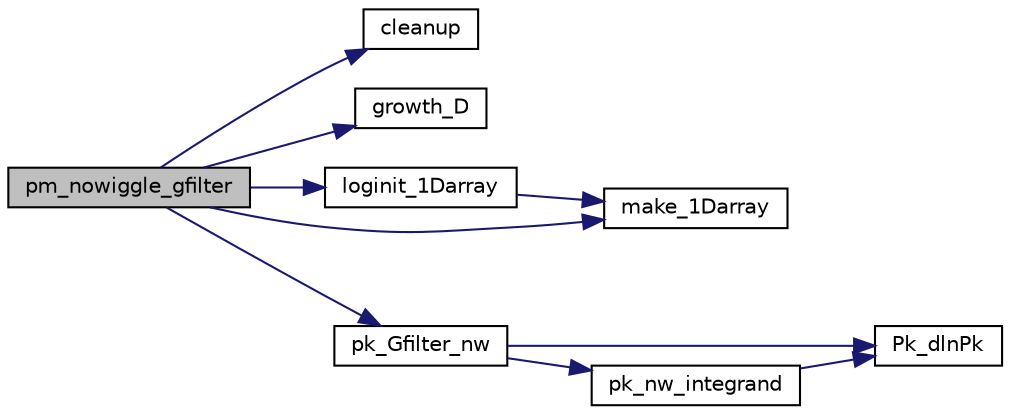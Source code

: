 digraph "pm_nowiggle_gfilter"
{
 // LATEX_PDF_SIZE
  edge [fontname="Helvetica",fontsize="10",labelfontname="Helvetica",labelfontsize="10"];
  node [fontname="Helvetica",fontsize="10",shape=record];
  rankdir="LR";
  Node1 [label="pm_nowiggle_gfilter",height=0.2,width=0.4,color="black", fillcolor="grey75", style="filled", fontcolor="black",tooltip="Compute the no-wiggle componenet of the matter power spectrum, using Gaussian filter (see Vlah et al ..."];
  Node1 -> Node2 [color="midnightblue",fontsize="10",style="solid",fontname="Helvetica"];
  Node2 [label="cleanup",height=0.2,width=0.4,color="black", fillcolor="white", style="filled",URL="$d0/d29/main_8c.html#a798f0df7ac8f26aae66b7364d7f4e6f0",tooltip="Free the memory allocated to cosmology structure and SFR interpolator."];
  Node1 -> Node3 [color="midnightblue",fontsize="10",style="solid",fontname="Helvetica"];
  Node3 [label="growth_D",height=0.2,width=0.4,color="black", fillcolor="white", style="filled",URL="$d6/d32/cosmology_8c.html#ab5f722c3eac55647fbe735f8a1ec7a80",tooltip="Compute the growth factor D(k,z) which is scale-indep if mode_nu = NUM, and scale-dep if mode_nu = MA..."];
  Node1 -> Node4 [color="midnightblue",fontsize="10",style="solid",fontname="Helvetica"];
  Node4 [label="loginit_1Darray",height=0.2,width=0.4,color="black", fillcolor="white", style="filled",URL="$d7/db6/utilities_8c.html#aed3fb59a75f0f19ee1e7b860c0d5a8f8",tooltip="initialize a 1d array, with values in the range of [xmin,xmax] and evenely-space on natural-log scale"];
  Node4 -> Node5 [color="midnightblue",fontsize="10",style="solid",fontname="Helvetica"];
  Node5 [label="make_1Darray",height=0.2,width=0.4,color="black", fillcolor="white", style="filled",URL="$d7/db6/utilities_8c.html#abbef0cde3da2c741890e66bf8f307995",tooltip="Allocate memory to a 1d array of type double and length size."];
  Node1 -> Node5 [color="midnightblue",fontsize="10",style="solid",fontname="Helvetica"];
  Node1 -> Node6 [color="midnightblue",fontsize="10",style="solid",fontname="Helvetica"];
  Node6 [label="pk_Gfilter_nw",height=0.2,width=0.4,color="black", fillcolor="white", style="filled",URL="$d7/d78/wnw__split_8c.html#a1d4fa9e8e5258809f84b0e2150641758",tooltip="Compute the nowiggle component of linear matter power spectrum using 3d Gaussian filter Computing the..."];
  Node6 -> Node7 [color="midnightblue",fontsize="10",style="solid",fontname="Helvetica"];
  Node7 [label="Pk_dlnPk",height=0.2,width=0.4,color="black", fillcolor="white", style="filled",URL="$d6/d32/cosmology_8c.html#ab9dc1330d6e47eeeb8bf0dfffe2cd23f",tooltip="Compute the matter power spectra (in unit of (Mpc)^3) as a function of k (in unit of 1/Mpc) and z,..."];
  Node6 -> Node8 [color="midnightblue",fontsize="10",style="solid",fontname="Helvetica"];
  Node8 [label="pk_nw_integrand",height=0.2,width=0.4,color="black", fillcolor="white", style="filled",URL="$d7/d78/wnw__split_8c.html#ad6bd78b923d93da921f7f86f956d2d77",tooltip="Integrand to compute the nowiggle matter power spectrum."];
  Node8 -> Node7 [color="midnightblue",fontsize="10",style="solid",fontname="Helvetica"];
}
